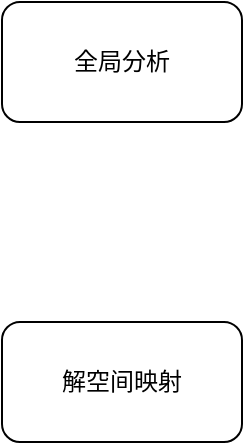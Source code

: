 <mxfile version="24.0.1" type="github">
  <diagram name="第 1 页" id="ucTD1p_uimW-5k4XuhUV">
    <mxGraphModel dx="2498" dy="761" grid="1" gridSize="10" guides="1" tooltips="1" connect="1" arrows="1" fold="1" page="1" pageScale="1" pageWidth="827" pageHeight="1169" math="0" shadow="0">
      <root>
        <mxCell id="0" />
        <mxCell id="1" parent="0" />
        <mxCell id="nVlB9J9zy38SJJber_sX-1" value="全局分析" style="rounded=1;whiteSpace=wrap;html=1;" vertex="1" parent="1">
          <mxGeometry x="-770" y="380" width="120" height="60" as="geometry" />
        </mxCell>
        <mxCell id="nVlB9J9zy38SJJber_sX-2" value="解空间映射" style="rounded=1;whiteSpace=wrap;html=1;" vertex="1" parent="1">
          <mxGeometry x="-770" y="540" width="120" height="60" as="geometry" />
        </mxCell>
      </root>
    </mxGraphModel>
  </diagram>
</mxfile>

